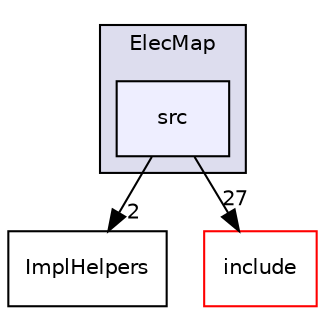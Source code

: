 digraph "/home/travis/build/AliceO2Group/AliceO2/Detectors/MUON/MCH/Raw/ElecMap/src" {
  bgcolor=transparent;
  compound=true
  node [ fontsize="10", fontname="Helvetica"];
  edge [ labelfontsize="10", labelfontname="Helvetica"];
  subgraph clusterdir_0cfbacb297625179725e3de4f30c0e94 {
    graph [ bgcolor="#ddddee", pencolor="black", label="ElecMap" fontname="Helvetica", fontsize="10", URL="dir_0cfbacb297625179725e3de4f30c0e94.html"]
  dir_da0705789cf71b74b65806f36a1ba31e [shape=box, label="src", style="filled", fillcolor="#eeeeff", pencolor="black", URL="dir_da0705789cf71b74b65806f36a1ba31e.html"];
  }
  dir_cfadcf1c28477e06298c128044978e91 [shape=box label="ImplHelpers" URL="dir_cfadcf1c28477e06298c128044978e91.html"];
  dir_0a787f1aa07d41629d31d60b891926e3 [shape=box label="include" color="red" URL="dir_0a787f1aa07d41629d31d60b891926e3.html"];
  dir_da0705789cf71b74b65806f36a1ba31e->dir_cfadcf1c28477e06298c128044978e91 [headlabel="2", labeldistance=1.5 headhref="dir_000460_000619.html"];
  dir_da0705789cf71b74b65806f36a1ba31e->dir_0a787f1aa07d41629d31d60b891926e3 [headlabel="27", labeldistance=1.5 headhref="dir_000460_000458.html"];
}

